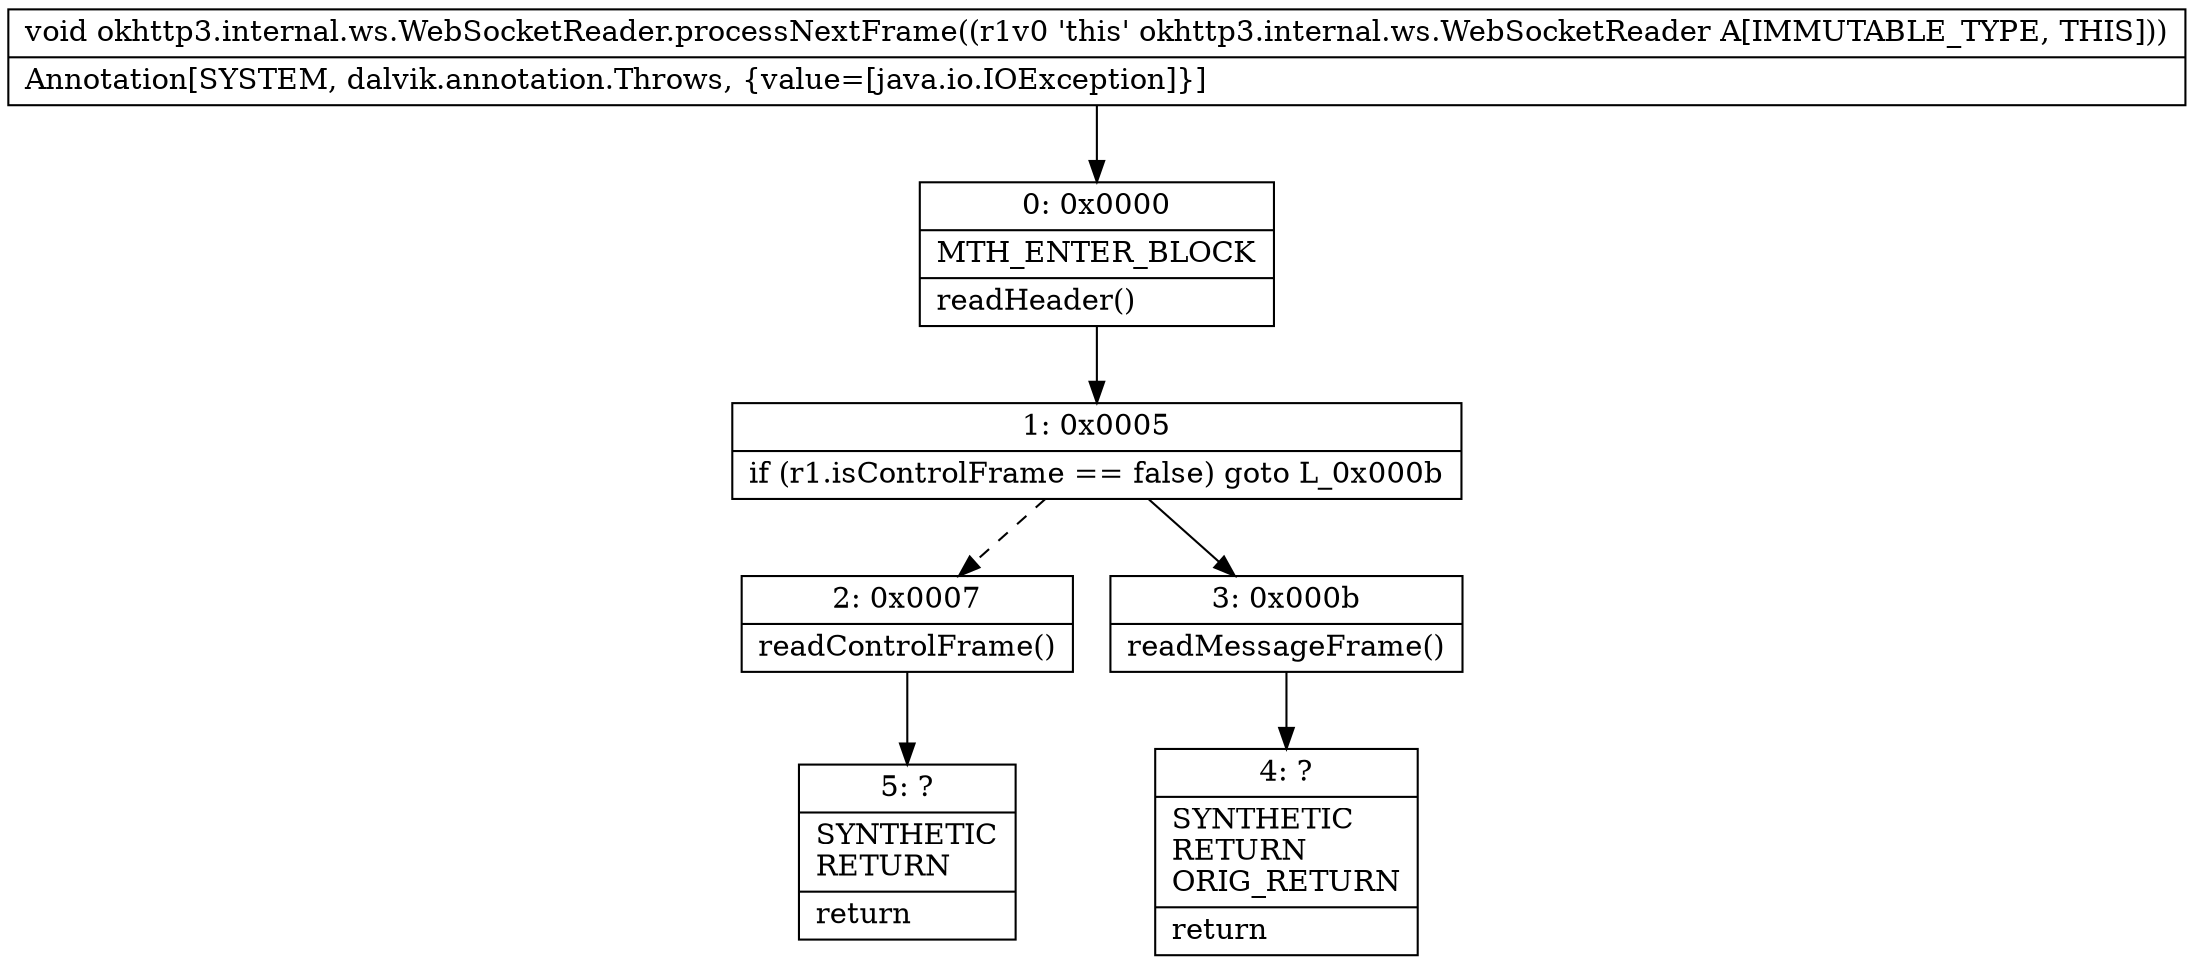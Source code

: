digraph "CFG forokhttp3.internal.ws.WebSocketReader.processNextFrame()V" {
Node_0 [shape=record,label="{0\:\ 0x0000|MTH_ENTER_BLOCK\l|readHeader()\l}"];
Node_1 [shape=record,label="{1\:\ 0x0005|if (r1.isControlFrame == false) goto L_0x000b\l}"];
Node_2 [shape=record,label="{2\:\ 0x0007|readControlFrame()\l}"];
Node_3 [shape=record,label="{3\:\ 0x000b|readMessageFrame()\l}"];
Node_4 [shape=record,label="{4\:\ ?|SYNTHETIC\lRETURN\lORIG_RETURN\l|return\l}"];
Node_5 [shape=record,label="{5\:\ ?|SYNTHETIC\lRETURN\l|return\l}"];
MethodNode[shape=record,label="{void okhttp3.internal.ws.WebSocketReader.processNextFrame((r1v0 'this' okhttp3.internal.ws.WebSocketReader A[IMMUTABLE_TYPE, THIS]))  | Annotation[SYSTEM, dalvik.annotation.Throws, \{value=[java.io.IOException]\}]\l}"];
MethodNode -> Node_0;
Node_0 -> Node_1;
Node_1 -> Node_2[style=dashed];
Node_1 -> Node_3;
Node_2 -> Node_5;
Node_3 -> Node_4;
}

